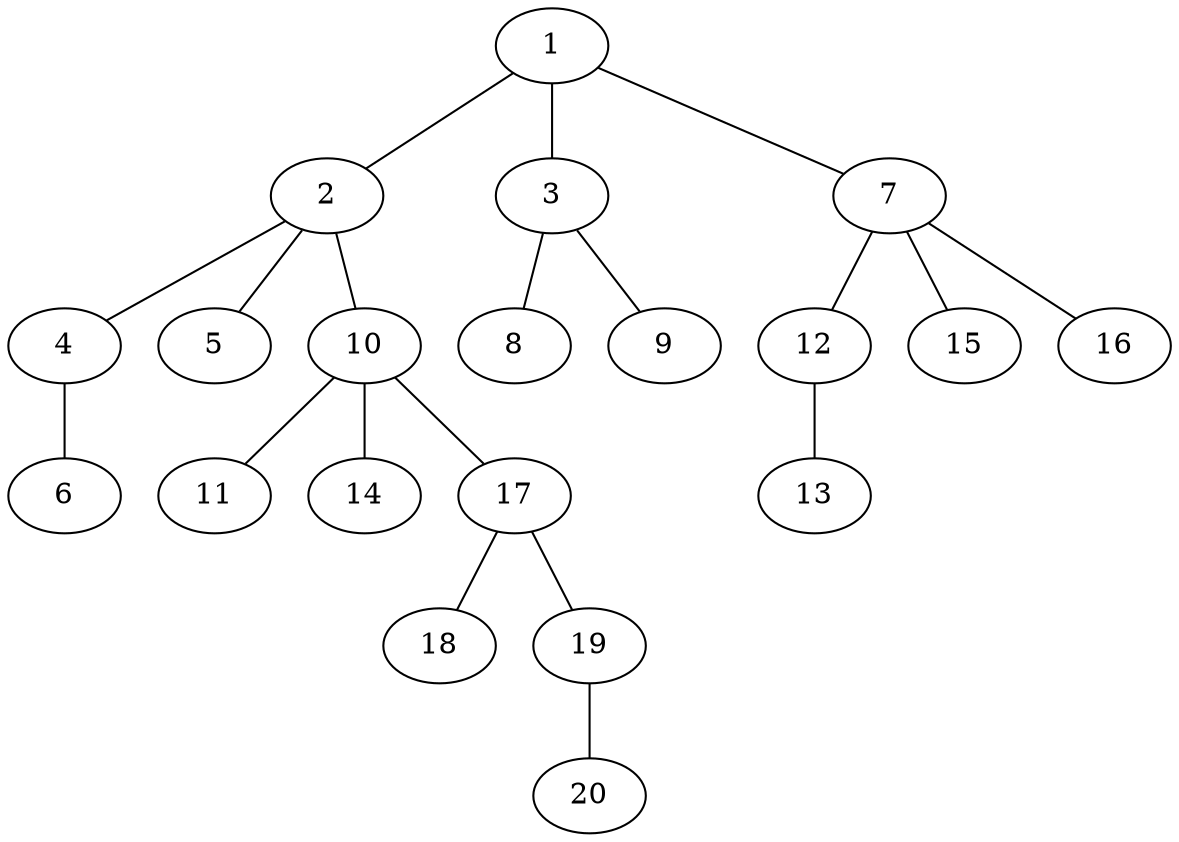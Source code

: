 graph graphname {1--2
1--3
1--7
2--4
2--5
2--10
3--8
3--9
4--6
7--12
7--15
7--16
10--11
10--14
10--17
12--13
17--18
17--19
19--20
}